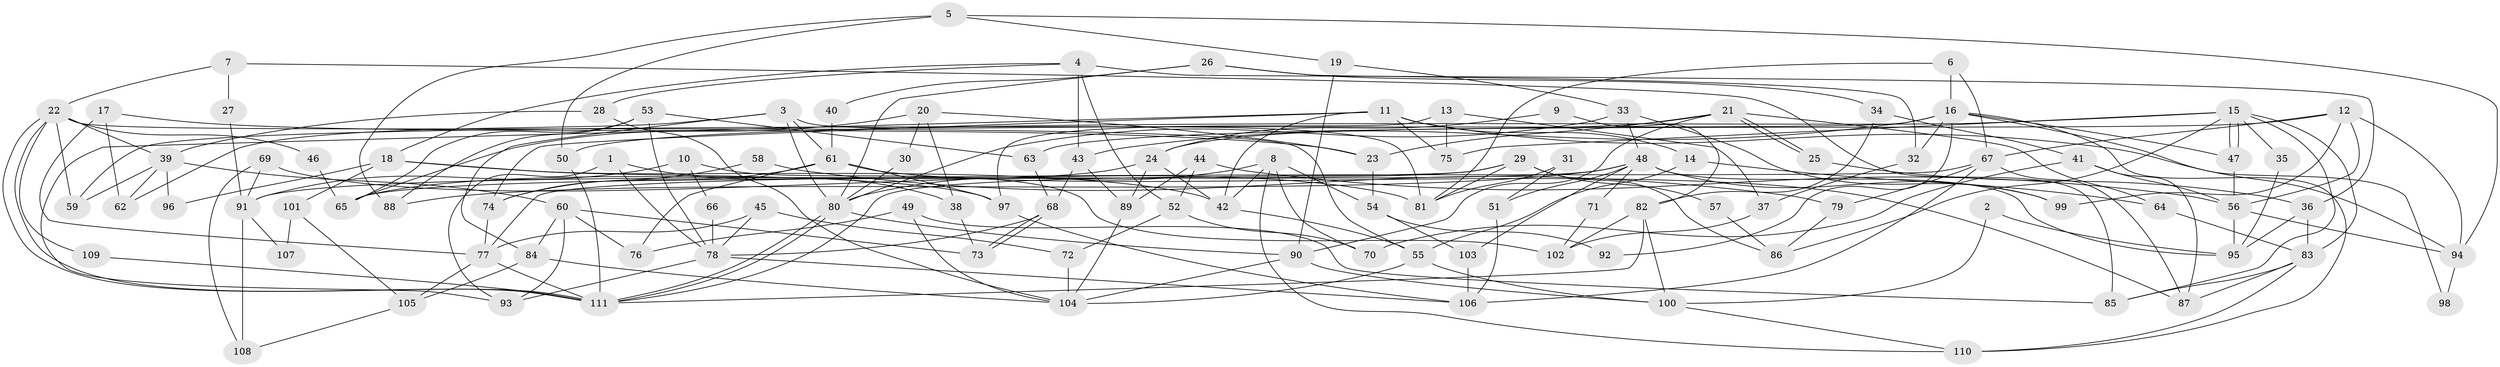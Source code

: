 // coarse degree distribution, {4: 0.14705882352941177, 3: 0.08823529411764706, 7: 0.17647058823529413, 10: 0.11764705882352941, 5: 0.11764705882352941, 9: 0.14705882352941177, 6: 0.08823529411764706, 8: 0.058823529411764705, 12: 0.058823529411764705}
// Generated by graph-tools (version 1.1) at 2025/37/03/04/25 23:37:06]
// undirected, 111 vertices, 222 edges
graph export_dot {
  node [color=gray90,style=filled];
  1;
  2;
  3;
  4;
  5;
  6;
  7;
  8;
  9;
  10;
  11;
  12;
  13;
  14;
  15;
  16;
  17;
  18;
  19;
  20;
  21;
  22;
  23;
  24;
  25;
  26;
  27;
  28;
  29;
  30;
  31;
  32;
  33;
  34;
  35;
  36;
  37;
  38;
  39;
  40;
  41;
  42;
  43;
  44;
  45;
  46;
  47;
  48;
  49;
  50;
  51;
  52;
  53;
  54;
  55;
  56;
  57;
  58;
  59;
  60;
  61;
  62;
  63;
  64;
  65;
  66;
  67;
  68;
  69;
  70;
  71;
  72;
  73;
  74;
  75;
  76;
  77;
  78;
  79;
  80;
  81;
  82;
  83;
  84;
  85;
  86;
  87;
  88;
  89;
  90;
  91;
  92;
  93;
  94;
  95;
  96;
  97;
  98;
  99;
  100;
  101;
  102;
  103;
  104;
  105;
  106;
  107;
  108;
  109;
  110;
  111;
  1 -- 93;
  1 -- 78;
  1 -- 38;
  2 -- 100;
  2 -- 95;
  3 -- 80;
  3 -- 84;
  3 -- 61;
  3 -- 62;
  3 -- 81;
  4 -- 36;
  4 -- 52;
  4 -- 18;
  4 -- 28;
  4 -- 43;
  5 -- 94;
  5 -- 50;
  5 -- 19;
  5 -- 88;
  6 -- 67;
  6 -- 81;
  6 -- 16;
  7 -- 85;
  7 -- 22;
  7 -- 27;
  8 -- 80;
  8 -- 42;
  8 -- 54;
  8 -- 70;
  8 -- 110;
  9 -- 24;
  9 -- 82;
  10 -- 102;
  10 -- 91;
  10 -- 66;
  11 -- 74;
  11 -- 14;
  11 -- 42;
  11 -- 75;
  11 -- 93;
  11 -- 94;
  12 -- 63;
  12 -- 94;
  12 -- 56;
  12 -- 67;
  12 -- 99;
  13 -- 97;
  13 -- 75;
  13 -- 37;
  14 -- 55;
  14 -- 64;
  15 -- 83;
  15 -- 47;
  15 -- 47;
  15 -- 35;
  15 -- 50;
  15 -- 75;
  15 -- 85;
  15 -- 86;
  16 -- 43;
  16 -- 32;
  16 -- 47;
  16 -- 59;
  16 -- 92;
  16 -- 98;
  16 -- 110;
  17 -- 77;
  17 -- 62;
  17 -- 23;
  18 -- 42;
  18 -- 96;
  18 -- 97;
  18 -- 101;
  19 -- 90;
  19 -- 33;
  20 -- 23;
  20 -- 38;
  20 -- 30;
  20 -- 65;
  21 -- 90;
  21 -- 25;
  21 -- 25;
  21 -- 23;
  21 -- 24;
  21 -- 64;
  22 -- 39;
  22 -- 111;
  22 -- 111;
  22 -- 46;
  22 -- 55;
  22 -- 59;
  22 -- 109;
  23 -- 54;
  24 -- 42;
  24 -- 65;
  24 -- 89;
  25 -- 36;
  26 -- 34;
  26 -- 80;
  26 -- 32;
  26 -- 40;
  27 -- 91;
  28 -- 104;
  28 -- 39;
  29 -- 65;
  29 -- 111;
  29 -- 57;
  29 -- 81;
  29 -- 86;
  30 -- 80;
  31 -- 51;
  31 -- 81;
  32 -- 37;
  33 -- 48;
  33 -- 80;
  33 -- 99;
  34 -- 82;
  34 -- 41;
  35 -- 95;
  36 -- 95;
  36 -- 83;
  37 -- 102;
  38 -- 73;
  39 -- 59;
  39 -- 60;
  39 -- 62;
  39 -- 96;
  40 -- 61;
  41 -- 87;
  41 -- 56;
  41 -- 70;
  42 -- 55;
  43 -- 68;
  43 -- 89;
  44 -- 89;
  44 -- 56;
  44 -- 52;
  45 -- 77;
  45 -- 72;
  45 -- 78;
  46 -- 65;
  47 -- 56;
  48 -- 88;
  48 -- 99;
  48 -- 51;
  48 -- 71;
  48 -- 91;
  48 -- 95;
  48 -- 103;
  49 -- 104;
  49 -- 85;
  49 -- 76;
  50 -- 111;
  51 -- 106;
  52 -- 70;
  52 -- 72;
  53 -- 78;
  53 -- 65;
  53 -- 63;
  53 -- 88;
  54 -- 92;
  54 -- 103;
  55 -- 100;
  55 -- 104;
  56 -- 94;
  56 -- 95;
  57 -- 86;
  58 -- 79;
  58 -- 74;
  60 -- 76;
  60 -- 73;
  60 -- 84;
  60 -- 93;
  61 -- 97;
  61 -- 74;
  61 -- 76;
  61 -- 87;
  63 -- 68;
  64 -- 83;
  66 -- 78;
  67 -- 106;
  67 -- 77;
  67 -- 79;
  67 -- 87;
  68 -- 78;
  68 -- 73;
  68 -- 73;
  69 -- 108;
  69 -- 81;
  69 -- 91;
  71 -- 102;
  72 -- 104;
  74 -- 77;
  77 -- 111;
  77 -- 105;
  78 -- 93;
  78 -- 106;
  79 -- 86;
  80 -- 111;
  80 -- 111;
  80 -- 90;
  82 -- 111;
  82 -- 100;
  82 -- 102;
  83 -- 110;
  83 -- 87;
  83 -- 85;
  84 -- 104;
  84 -- 105;
  89 -- 104;
  90 -- 104;
  90 -- 100;
  91 -- 107;
  91 -- 108;
  94 -- 98;
  97 -- 106;
  100 -- 110;
  101 -- 105;
  101 -- 107;
  103 -- 106;
  105 -- 108;
  109 -- 111;
}
